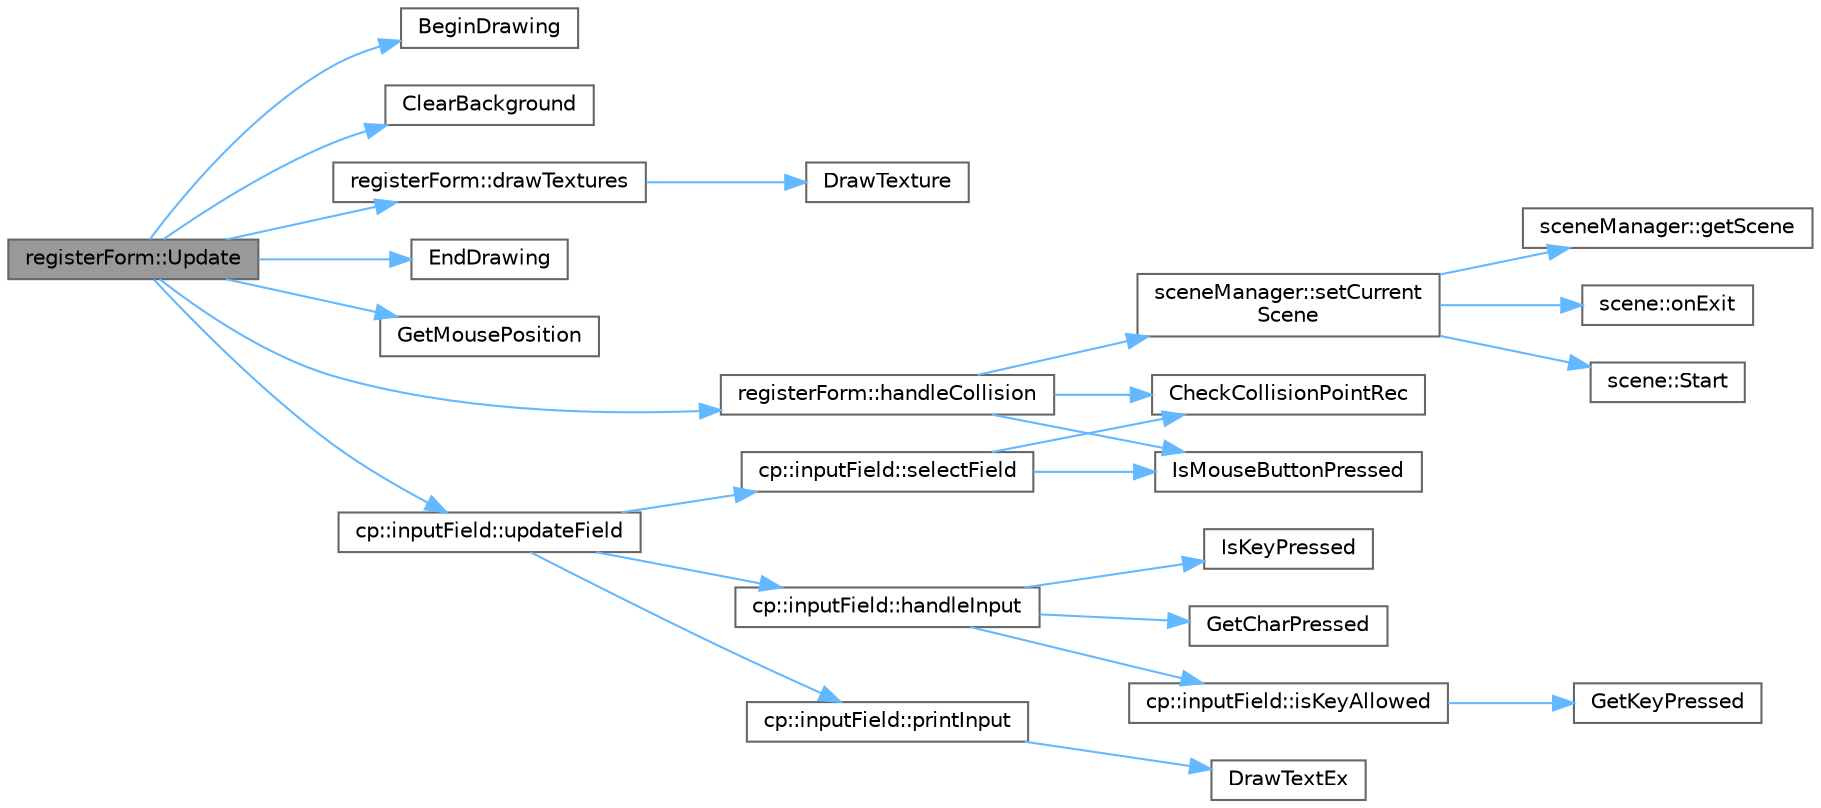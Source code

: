digraph "registerForm::Update"
{
 // INTERACTIVE_SVG=YES
 // LATEX_PDF_SIZE
  bgcolor="transparent";
  edge [fontname=Helvetica,fontsize=10,labelfontname=Helvetica,labelfontsize=10];
  node [fontname=Helvetica,fontsize=10,shape=box,height=0.2,width=0.4];
  rankdir="LR";
  Node1 [label="registerForm::Update",height=0.2,width=0.4,color="gray40", fillcolor="grey60", style="filled", fontcolor="black",tooltip=" "];
  Node1 -> Node2 [color="steelblue1",style="solid"];
  Node2 [label="BeginDrawing",height=0.2,width=0.4,color="grey40", fillcolor="white", style="filled",URL="$raylib_8h.html#a6a5f60baaf1babaae6b0a6edcc55a46c",tooltip=" "];
  Node1 -> Node3 [color="steelblue1",style="solid"];
  Node3 [label="ClearBackground",height=0.2,width=0.4,color="grey40", fillcolor="white", style="filled",URL="$raylib_8h.html#a2a13b1782563e1cad3f415c4b4feacdd",tooltip=" "];
  Node1 -> Node4 [color="steelblue1",style="solid"];
  Node4 [label="registerForm::drawTextures",height=0.2,width=0.4,color="grey40", fillcolor="white", style="filled",URL="$classregister_form.html#a8e167e7cc5a8f4aaa1779e82f68fcfd9",tooltip=" "];
  Node4 -> Node5 [color="steelblue1",style="solid"];
  Node5 [label="DrawTexture",height=0.2,width=0.4,color="grey40", fillcolor="white", style="filled",URL="$raylib_8h.html#ae2cc02465823b1b9c6addf67163c0e11",tooltip=" "];
  Node1 -> Node6 [color="steelblue1",style="solid"];
  Node6 [label="EndDrawing",height=0.2,width=0.4,color="grey40", fillcolor="white", style="filled",URL="$raylib_8h.html#a7631fc4ac264364a24241c83dfc98685",tooltip=" "];
  Node1 -> Node7 [color="steelblue1",style="solid"];
  Node7 [label="GetMousePosition",height=0.2,width=0.4,color="grey40", fillcolor="white", style="filled",URL="$raylib_8h.html#ab9f5c010c30d4652f5d3c26c652a5ab6",tooltip=" "];
  Node1 -> Node8 [color="steelblue1",style="solid"];
  Node8 [label="registerForm::handleCollision",height=0.2,width=0.4,color="grey40", fillcolor="white", style="filled",URL="$classregister_form.html#a09ee3009c185521e4c887f3e5fcafa05",tooltip=" "];
  Node8 -> Node9 [color="steelblue1",style="solid"];
  Node9 [label="CheckCollisionPointRec",height=0.2,width=0.4,color="grey40", fillcolor="white", style="filled",URL="$raylib_8h.html#ab68cac8a5da75126cd8a1fbfa6703f09",tooltip=" "];
  Node8 -> Node10 [color="steelblue1",style="solid"];
  Node10 [label="IsMouseButtonPressed",height=0.2,width=0.4,color="grey40", fillcolor="white", style="filled",URL="$raylib_8h.html#ad2cec5ca39659dd5242e69843ecb638a",tooltip=" "];
  Node8 -> Node11 [color="steelblue1",style="solid"];
  Node11 [label="sceneManager::setCurrent\lScene",height=0.2,width=0.4,color="grey40", fillcolor="white", style="filled",URL="$classscene_manager.html#aeb97acb15e0dd0b3aa2847a760f47078",tooltip=" "];
  Node11 -> Node12 [color="steelblue1",style="solid"];
  Node12 [label="sceneManager::getScene",height=0.2,width=0.4,color="grey40", fillcolor="white", style="filled",URL="$classscene_manager.html#a48c6d996c4a052e694d288ebbe117fe0",tooltip=" "];
  Node11 -> Node13 [color="steelblue1",style="solid"];
  Node13 [label="scene::onExit",height=0.2,width=0.4,color="grey40", fillcolor="white", style="filled",URL="$classscene.html#a75fdc3a309f484ee422bba31c71bad80",tooltip=" "];
  Node11 -> Node14 [color="steelblue1",style="solid"];
  Node14 [label="scene::Start",height=0.2,width=0.4,color="grey40", fillcolor="white", style="filled",URL="$classscene.html#a3607e35584006f62e88514b945437ba3",tooltip=" "];
  Node1 -> Node15 [color="steelblue1",style="solid"];
  Node15 [label="cp::inputField::updateField",height=0.2,width=0.4,color="grey40", fillcolor="white", style="filled",URL="$classcp_1_1input_field.html#ab596e3d07ae045fac14193a94f1d6267",tooltip=" "];
  Node15 -> Node16 [color="steelblue1",style="solid"];
  Node16 [label="cp::inputField::handleInput",height=0.2,width=0.4,color="grey40", fillcolor="white", style="filled",URL="$classcp_1_1input_field.html#af533e3c3e81db1c9ddd2bc1d7c8148cd",tooltip=" "];
  Node16 -> Node17 [color="steelblue1",style="solid"];
  Node17 [label="GetCharPressed",height=0.2,width=0.4,color="grey40", fillcolor="white", style="filled",URL="$raylib_8h.html#a48aecffdcf1b2e783a6888cd67e7cf81",tooltip=" "];
  Node16 -> Node18 [color="steelblue1",style="solid"];
  Node18 [label="cp::inputField::isKeyAllowed",height=0.2,width=0.4,color="grey40", fillcolor="white", style="filled",URL="$classcp_1_1input_field.html#ac2f5eb8e06c474ebb8478e252546c530",tooltip=" "];
  Node18 -> Node19 [color="steelblue1",style="solid"];
  Node19 [label="GetKeyPressed",height=0.2,width=0.4,color="grey40", fillcolor="white", style="filled",URL="$raylib_8h.html#afebf199bcfa5680a0e605676dd1d2361",tooltip=" "];
  Node16 -> Node20 [color="steelblue1",style="solid"];
  Node20 [label="IsKeyPressed",height=0.2,width=0.4,color="grey40", fillcolor="white", style="filled",URL="$raylib_8h.html#a0e0fe3d0f97dcbd87a163dd33e97d425",tooltip=" "];
  Node15 -> Node21 [color="steelblue1",style="solid"];
  Node21 [label="cp::inputField::printInput",height=0.2,width=0.4,color="grey40", fillcolor="white", style="filled",URL="$classcp_1_1input_field.html#aa28a82676d110a90e479f4b354de2415",tooltip=" "];
  Node21 -> Node22 [color="steelblue1",style="solid"];
  Node22 [label="DrawTextEx",height=0.2,width=0.4,color="grey40", fillcolor="white", style="filled",URL="$raylib_8h.html#adef6011e3afb9c5d05a99d8f99a6ea80",tooltip=" "];
  Node15 -> Node23 [color="steelblue1",style="solid"];
  Node23 [label="cp::inputField::selectField",height=0.2,width=0.4,color="grey40", fillcolor="white", style="filled",URL="$classcp_1_1input_field.html#a02bc6c5c96e143c2ddd6b7c4917f3f9a",tooltip=" "];
  Node23 -> Node9 [color="steelblue1",style="solid"];
  Node23 -> Node10 [color="steelblue1",style="solid"];
}
